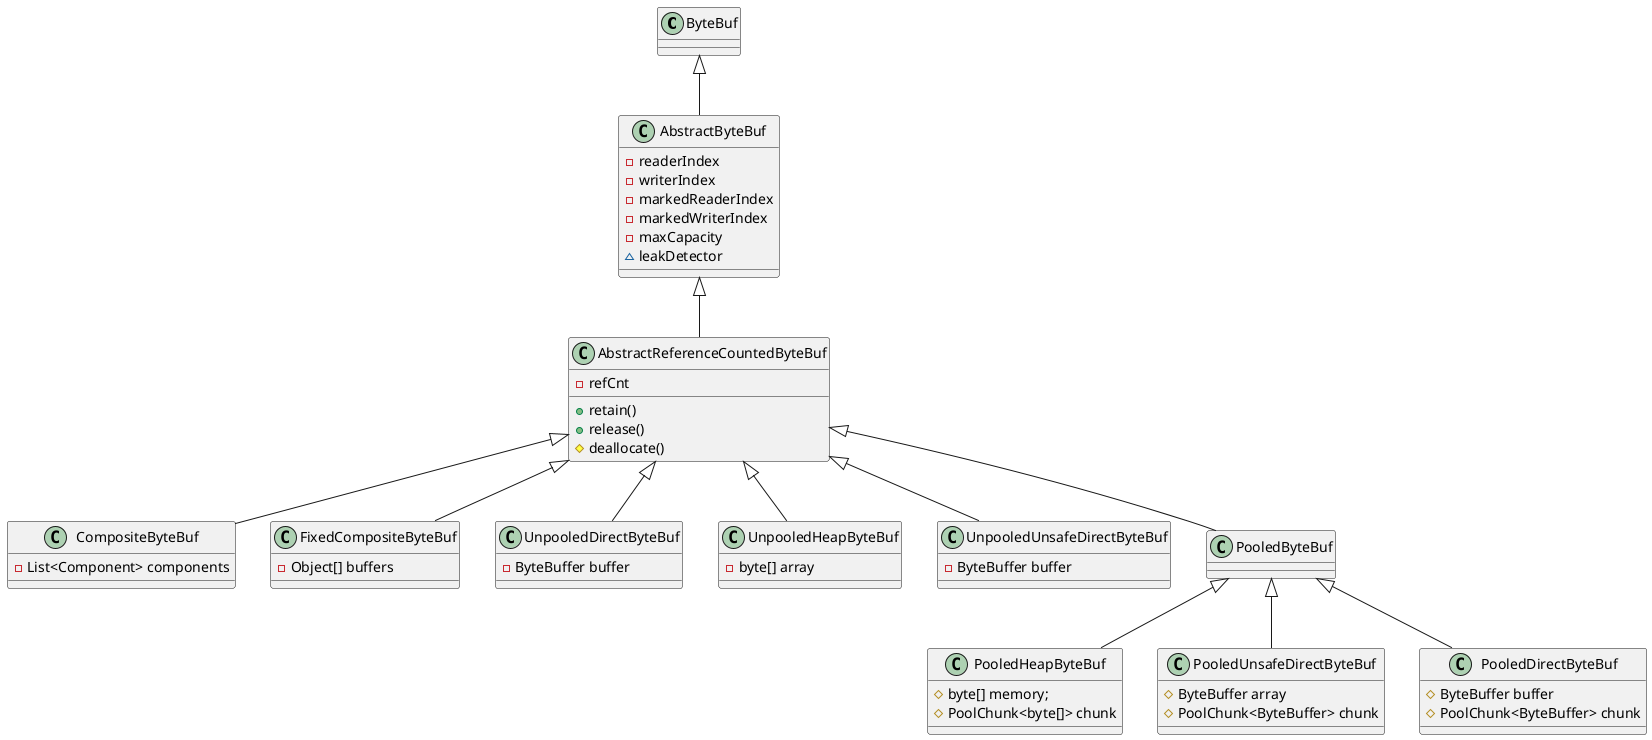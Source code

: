@startuml
ByteBuf             <|--    AbstractByteBuf
class AbstractByteBuf {
    - readerIndex
    - writerIndex
    - markedReaderIndex
    - markedWriterIndex
    - maxCapacity
    ~ leakDetector
}

AbstractByteBuf     <|--    AbstractReferenceCountedByteBuf
class AbstractReferenceCountedByteBuf {
    - refCnt
    + retain()
    + release()
    # deallocate()
}

AbstractReferenceCountedByteBuf       <|--    CompositeByteBuf
AbstractReferenceCountedByteBuf       <|--    FixedCompositeByteBuf
class CompositeByteBuf {
    - List<Component> components
}
class FixedCompositeByteBuf {
    - Object[] buffers
}

AbstractReferenceCountedByteBuf       <|--    UnpooledDirectByteBuf
AbstractReferenceCountedByteBuf       <|--    UnpooledHeapByteBuf
AbstractReferenceCountedByteBuf       <|--    UnpooledUnsafeDirectByteBuf
class UnpooledDirectByteBuf {
    - ByteBuffer buffer
}
class UnpooledHeapByteBuf {
    - byte[] array
}
class UnpooledUnsafeDirectByteBuf {
    - ByteBuffer buffer
}


AbstractReferenceCountedByteBuf       <|--    PooledByteBuf
PooledByteBuf <|-- PooledHeapByteBuf
PooledByteBuf <|-- PooledUnsafeDirectByteBuf
PooledByteBuf <|-- PooledDirectByteBuf
class PooledHeapByteBuf {
    # byte[] memory;
    # PoolChunk<byte[]> chunk
}
class PooledUnsafeDirectByteBuf {
    # ByteBuffer array
    # PoolChunk<ByteBuffer> chunk
}
class PooledDirectByteBuf {
    # ByteBuffer buffer
    # PoolChunk<ByteBuffer> chunk
}


@enduml